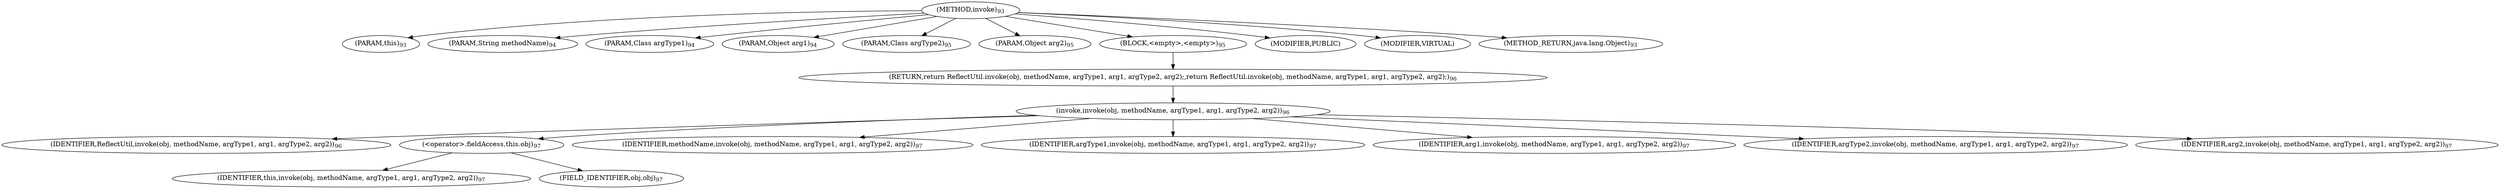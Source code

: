 digraph "invoke" {  
"119" [label = <(METHOD,invoke)<SUB>93</SUB>> ]
"120" [label = <(PARAM,this)<SUB>93</SUB>> ]
"121" [label = <(PARAM,String methodName)<SUB>94</SUB>> ]
"122" [label = <(PARAM,Class argType1)<SUB>94</SUB>> ]
"123" [label = <(PARAM,Object arg1)<SUB>94</SUB>> ]
"124" [label = <(PARAM,Class argType2)<SUB>95</SUB>> ]
"125" [label = <(PARAM,Object arg2)<SUB>95</SUB>> ]
"126" [label = <(BLOCK,&lt;empty&gt;,&lt;empty&gt;)<SUB>95</SUB>> ]
"127" [label = <(RETURN,return ReflectUtil.invoke(obj, methodName, argType1, arg1, argType2, arg2);,return ReflectUtil.invoke(obj, methodName, argType1, arg1, argType2, arg2);)<SUB>96</SUB>> ]
"128" [label = <(invoke,invoke(obj, methodName, argType1, arg1, argType2, arg2))<SUB>96</SUB>> ]
"129" [label = <(IDENTIFIER,ReflectUtil,invoke(obj, methodName, argType1, arg1, argType2, arg2))<SUB>96</SUB>> ]
"130" [label = <(&lt;operator&gt;.fieldAccess,this.obj)<SUB>97</SUB>> ]
"131" [label = <(IDENTIFIER,this,invoke(obj, methodName, argType1, arg1, argType2, arg2))<SUB>97</SUB>> ]
"132" [label = <(FIELD_IDENTIFIER,obj,obj)<SUB>97</SUB>> ]
"133" [label = <(IDENTIFIER,methodName,invoke(obj, methodName, argType1, arg1, argType2, arg2))<SUB>97</SUB>> ]
"134" [label = <(IDENTIFIER,argType1,invoke(obj, methodName, argType1, arg1, argType2, arg2))<SUB>97</SUB>> ]
"135" [label = <(IDENTIFIER,arg1,invoke(obj, methodName, argType1, arg1, argType2, arg2))<SUB>97</SUB>> ]
"136" [label = <(IDENTIFIER,argType2,invoke(obj, methodName, argType1, arg1, argType2, arg2))<SUB>97</SUB>> ]
"137" [label = <(IDENTIFIER,arg2,invoke(obj, methodName, argType1, arg1, argType2, arg2))<SUB>97</SUB>> ]
"138" [label = <(MODIFIER,PUBLIC)> ]
"139" [label = <(MODIFIER,VIRTUAL)> ]
"140" [label = <(METHOD_RETURN,java.lang.Object)<SUB>93</SUB>> ]
  "119" -> "120" 
  "119" -> "121" 
  "119" -> "122" 
  "119" -> "123" 
  "119" -> "124" 
  "119" -> "125" 
  "119" -> "126" 
  "119" -> "138" 
  "119" -> "139" 
  "119" -> "140" 
  "126" -> "127" 
  "127" -> "128" 
  "128" -> "129" 
  "128" -> "130" 
  "128" -> "133" 
  "128" -> "134" 
  "128" -> "135" 
  "128" -> "136" 
  "128" -> "137" 
  "130" -> "131" 
  "130" -> "132" 
}
